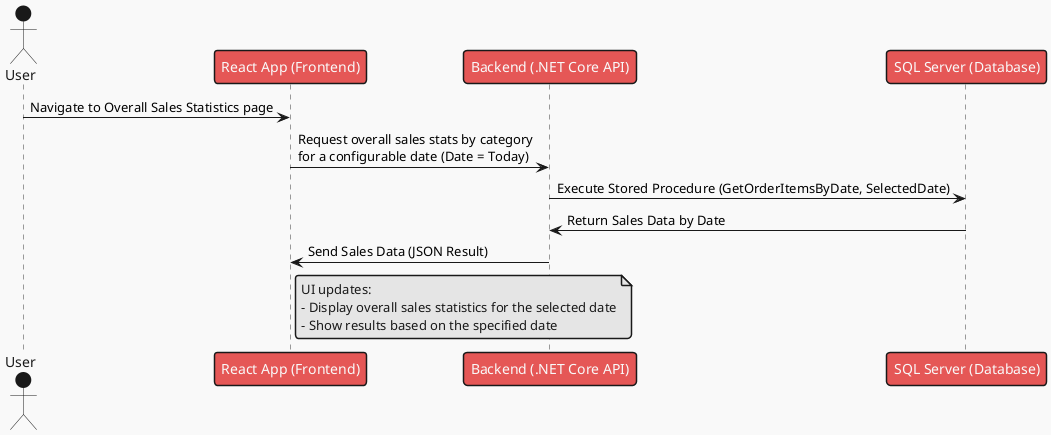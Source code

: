 ﻿@startuml
!theme mars
actor User

User -> "React App (Frontend)" : Navigate to Overall Sales Statistics page
"React App (Frontend)" -> "Backend (.NET Core API)" : Request overall sales stats by category\nfor a configurable date (Date = Today)
"Backend (.NET Core API)" -> "SQL Server (Database)" : Execute Stored Procedure (GetOrderItemsByDate, SelectedDate)
"SQL Server (Database)" -> "Backend (.NET Core API)" : Return Sales Data by Date
"Backend (.NET Core API)" -> "React App (Frontend)" : Send Sales Data (JSON Result)

note right of "React App (Frontend)"
UI updates:
- Display overall sales statistics for the selected date
- Show results based on the specified date
end note

@enduml
